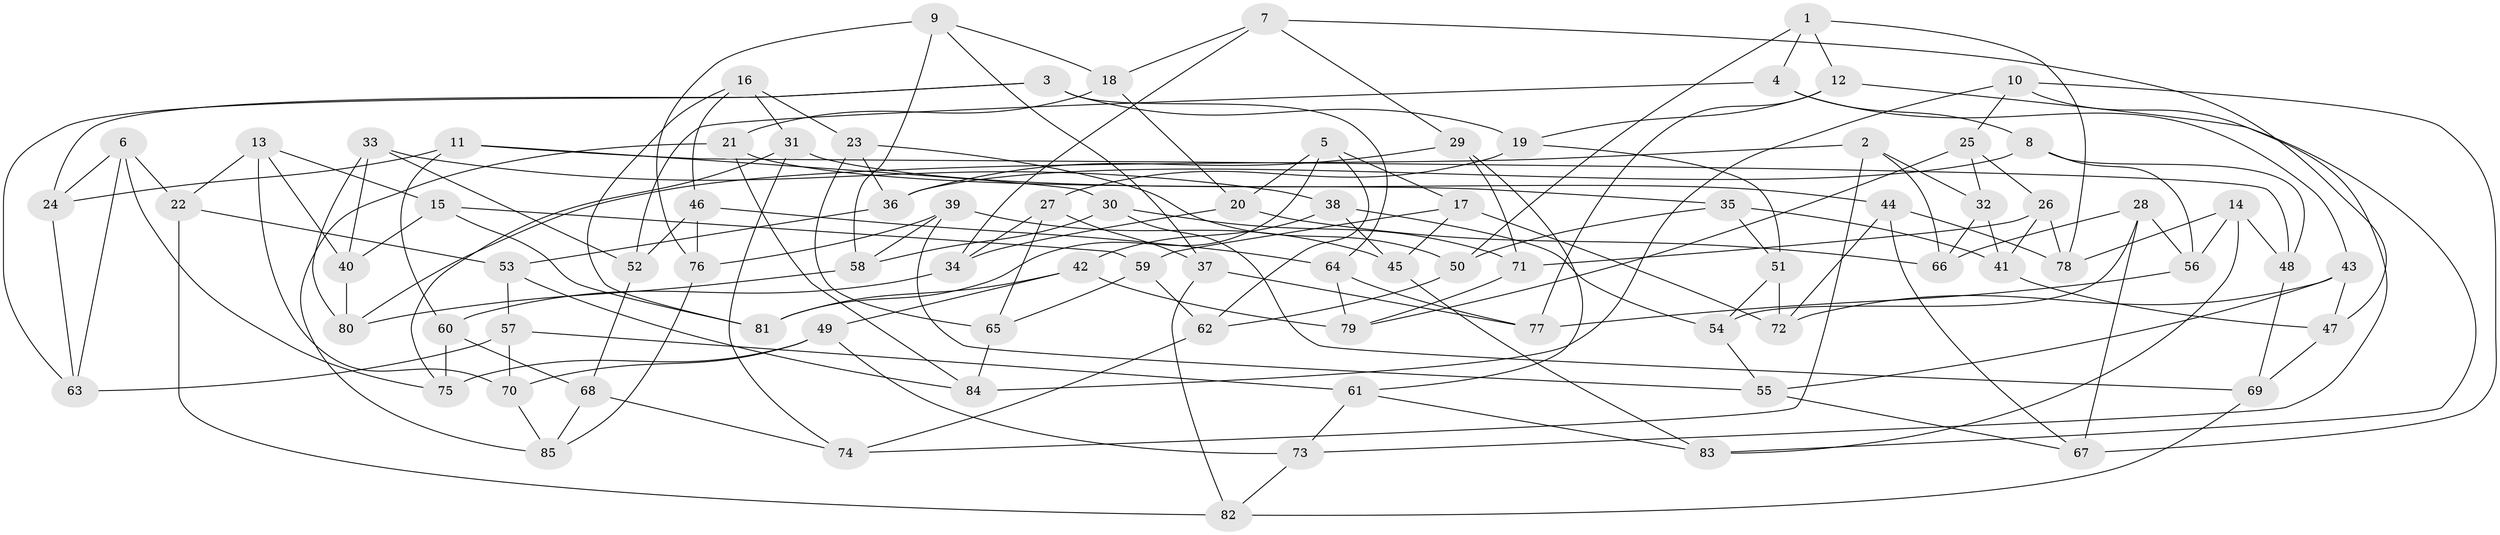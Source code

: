 // Generated by graph-tools (version 1.1) at 2025/58/03/09/25 04:58:25]
// undirected, 85 vertices, 170 edges
graph export_dot {
graph [start="1"]
  node [color=gray90,style=filled];
  1;
  2;
  3;
  4;
  5;
  6;
  7;
  8;
  9;
  10;
  11;
  12;
  13;
  14;
  15;
  16;
  17;
  18;
  19;
  20;
  21;
  22;
  23;
  24;
  25;
  26;
  27;
  28;
  29;
  30;
  31;
  32;
  33;
  34;
  35;
  36;
  37;
  38;
  39;
  40;
  41;
  42;
  43;
  44;
  45;
  46;
  47;
  48;
  49;
  50;
  51;
  52;
  53;
  54;
  55;
  56;
  57;
  58;
  59;
  60;
  61;
  62;
  63;
  64;
  65;
  66;
  67;
  68;
  69;
  70;
  71;
  72;
  73;
  74;
  75;
  76;
  77;
  78;
  79;
  80;
  81;
  82;
  83;
  84;
  85;
  1 -- 78;
  1 -- 50;
  1 -- 4;
  1 -- 12;
  2 -- 74;
  2 -- 32;
  2 -- 80;
  2 -- 66;
  3 -- 63;
  3 -- 24;
  3 -- 19;
  3 -- 64;
  4 -- 52;
  4 -- 8;
  4 -- 43;
  5 -- 81;
  5 -- 62;
  5 -- 20;
  5 -- 17;
  6 -- 63;
  6 -- 22;
  6 -- 75;
  6 -- 24;
  7 -- 29;
  7 -- 18;
  7 -- 47;
  7 -- 34;
  8 -- 48;
  8 -- 56;
  8 -- 36;
  9 -- 58;
  9 -- 76;
  9 -- 37;
  9 -- 18;
  10 -- 67;
  10 -- 73;
  10 -- 84;
  10 -- 25;
  11 -- 30;
  11 -- 24;
  11 -- 48;
  11 -- 60;
  12 -- 77;
  12 -- 19;
  12 -- 83;
  13 -- 22;
  13 -- 70;
  13 -- 40;
  13 -- 15;
  14 -- 48;
  14 -- 78;
  14 -- 83;
  14 -- 56;
  15 -- 59;
  15 -- 40;
  15 -- 81;
  16 -- 81;
  16 -- 23;
  16 -- 31;
  16 -- 46;
  17 -- 72;
  17 -- 59;
  17 -- 45;
  18 -- 21;
  18 -- 20;
  19 -- 51;
  19 -- 27;
  20 -- 66;
  20 -- 34;
  21 -- 84;
  21 -- 35;
  21 -- 85;
  22 -- 53;
  22 -- 82;
  23 -- 50;
  23 -- 65;
  23 -- 36;
  24 -- 63;
  25 -- 26;
  25 -- 32;
  25 -- 79;
  26 -- 41;
  26 -- 78;
  26 -- 71;
  27 -- 37;
  27 -- 34;
  27 -- 65;
  28 -- 54;
  28 -- 67;
  28 -- 56;
  28 -- 66;
  29 -- 36;
  29 -- 61;
  29 -- 71;
  30 -- 58;
  30 -- 69;
  30 -- 71;
  31 -- 75;
  31 -- 44;
  31 -- 74;
  32 -- 66;
  32 -- 41;
  33 -- 40;
  33 -- 80;
  33 -- 52;
  33 -- 38;
  34 -- 60;
  35 -- 50;
  35 -- 41;
  35 -- 51;
  36 -- 53;
  37 -- 77;
  37 -- 82;
  38 -- 45;
  38 -- 54;
  38 -- 42;
  39 -- 55;
  39 -- 45;
  39 -- 76;
  39 -- 58;
  40 -- 80;
  41 -- 47;
  42 -- 49;
  42 -- 79;
  42 -- 81;
  43 -- 47;
  43 -- 55;
  43 -- 72;
  44 -- 78;
  44 -- 72;
  44 -- 67;
  45 -- 83;
  46 -- 52;
  46 -- 64;
  46 -- 76;
  47 -- 69;
  48 -- 69;
  49 -- 70;
  49 -- 75;
  49 -- 73;
  50 -- 62;
  51 -- 72;
  51 -- 54;
  52 -- 68;
  53 -- 84;
  53 -- 57;
  54 -- 55;
  55 -- 67;
  56 -- 77;
  57 -- 70;
  57 -- 61;
  57 -- 63;
  58 -- 80;
  59 -- 62;
  59 -- 65;
  60 -- 75;
  60 -- 68;
  61 -- 83;
  61 -- 73;
  62 -- 74;
  64 -- 77;
  64 -- 79;
  65 -- 84;
  68 -- 74;
  68 -- 85;
  69 -- 82;
  70 -- 85;
  71 -- 79;
  73 -- 82;
  76 -- 85;
}
